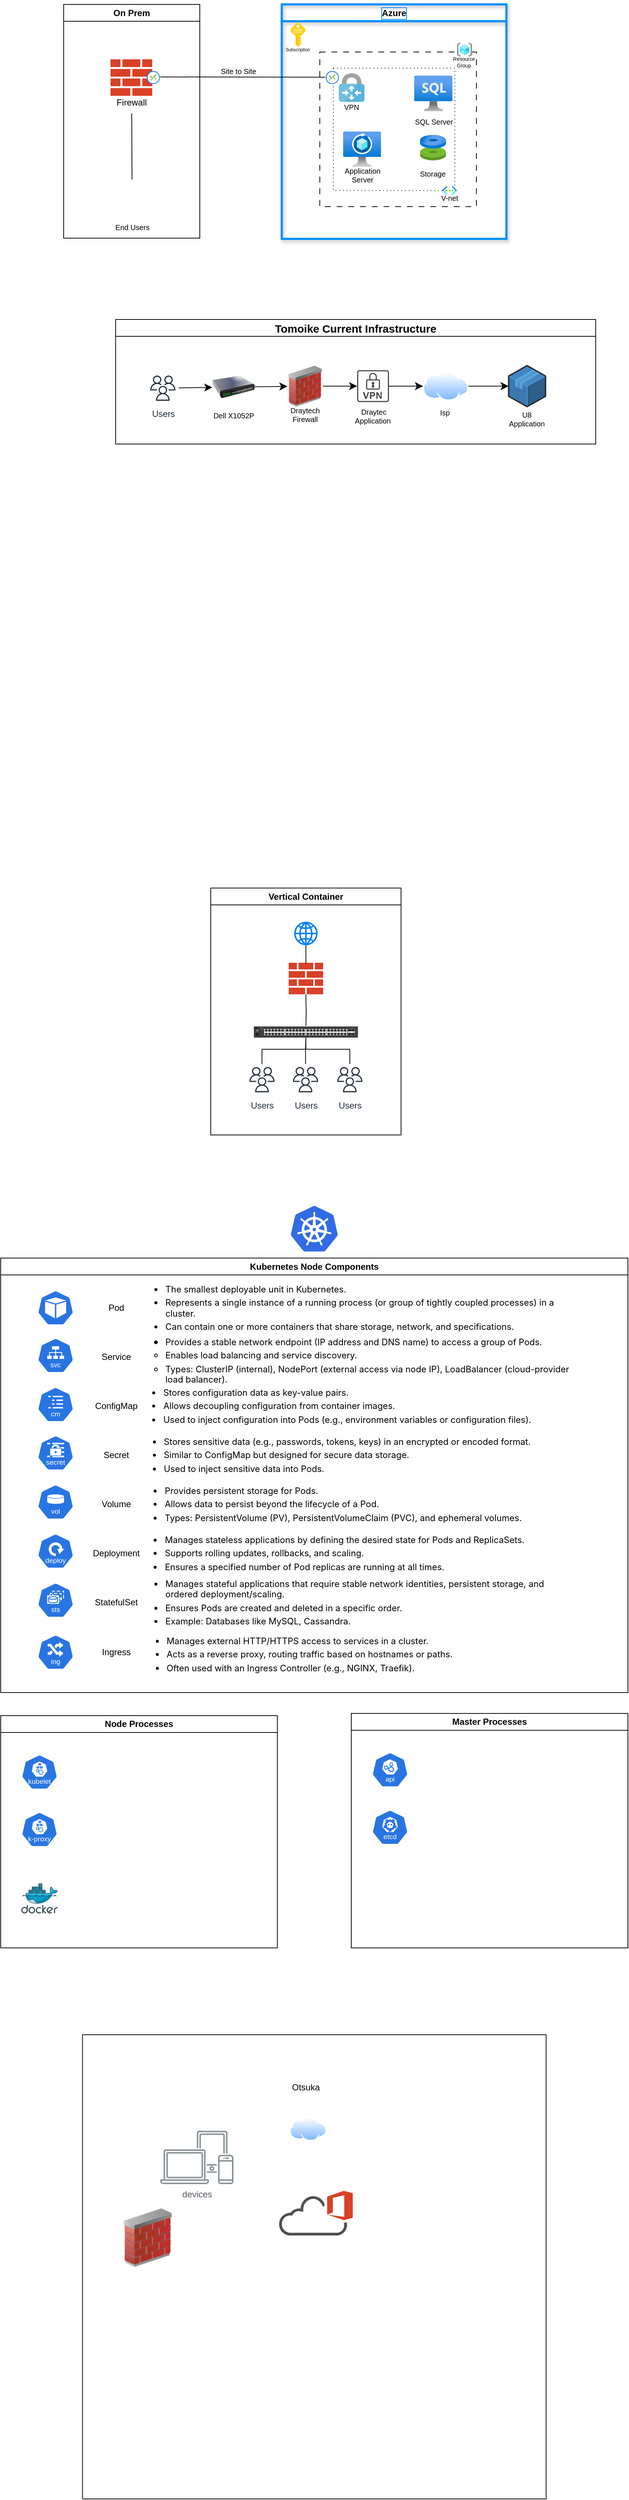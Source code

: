 <mxfile version="26.0.12">
  <diagram name="Page-1" id="iF6NioC-ejS35JDFOjd9">
    <mxGraphModel dx="2109" dy="565" grid="0" gridSize="10" guides="1" tooltips="1" connect="1" arrows="1" fold="1" page="1" pageScale="1" pageWidth="827" pageHeight="1169" math="0" shadow="0">
      <root>
        <mxCell id="0" />
        <mxCell id="1" parent="0" />
        <mxCell id="p5Rtfu-O9J4iYWWrtATP-3" value="On Prem" style="swimlane;whiteSpace=wrap;html=1;startSize=23;" parent="1" vertex="1">
          <mxGeometry x="56" y="32" width="186" height="319" as="geometry" />
        </mxCell>
        <mxCell id="HVJbjALm6hgedPGyuP-F-45" value="" style="sketch=0;pointerEvents=1;shadow=0;dashed=0;html=1;strokeColor=none;labelPosition=center;verticalLabelPosition=bottom;verticalAlign=top;outlineConnect=0;align=center;shape=mxgraph.office.concepts.firewall;fillColor=#DA4026;rounded=0;fontFamily=Helvetica;fontSize=12;fontColor=default;" parent="p5Rtfu-O9J4iYWWrtATP-3" vertex="1">
          <mxGeometry x="64" y="75.0" width="57" height="49.75" as="geometry" />
        </mxCell>
        <mxCell id="HVJbjALm6hgedPGyuP-F-34" value="Firewall" style="text;html=1;align=center;verticalAlign=middle;whiteSpace=wrap;rounded=0;" parent="p5Rtfu-O9J4iYWWrtATP-3" vertex="1">
          <mxGeometry x="63" y="119" width="60" height="30" as="geometry" />
        </mxCell>
        <mxCell id="p5Rtfu-O9J4iYWWrtATP-32" value="" style="shape=image;html=1;verticalAlign=top;verticalLabelPosition=bottom;labelBackgroundColor=#ffffff;imageAspect=0;aspect=fixed;image=https://cdn0.iconfinder.com/data/icons/job-seeker/256/laptop_job_seeker_employee_unemployee_work_1-128.png" parent="p5Rtfu-O9J4iYWWrtATP-3" vertex="1">
          <mxGeometry x="40" y="231" width="55" height="55" as="geometry" />
        </mxCell>
        <mxCell id="p5Rtfu-O9J4iYWWrtATP-33" value="" style="shape=image;html=1;verticalAlign=top;verticalLabelPosition=bottom;labelBackgroundColor=#ffffff;imageAspect=0;aspect=fixed;image=https://cdn0.iconfinder.com/data/icons/job-seeker/256/laptop_job_seeker_employee_unemployee_work_1-128.png" parent="p5Rtfu-O9J4iYWWrtATP-3" vertex="1">
          <mxGeometry x="95" y="231" width="55" height="55" as="geometry" />
        </mxCell>
        <mxCell id="p5Rtfu-O9J4iYWWrtATP-35" value="" style="edgeStyle=none;curved=1;rounded=0;orthogonalLoop=1;jettySize=auto;html=1;fontSize=12;startSize=8;endSize=8;entryX=0.5;entryY=1;entryDx=0;entryDy=0;endArrow=none;endFill=0;" parent="p5Rtfu-O9J4iYWWrtATP-3" source="p5Rtfu-O9J4iYWWrtATP-34" target="HVJbjALm6hgedPGyuP-F-34" edge="1">
          <mxGeometry relative="1" as="geometry" />
        </mxCell>
        <mxCell id="p5Rtfu-O9J4iYWWrtATP-34" value="" style="shape=image;html=1;verticalAlign=top;verticalLabelPosition=bottom;labelBackgroundColor=#ffffff;imageAspect=0;aspect=fixed;image=https://cdn0.iconfinder.com/data/icons/job-seeker/256/laptop_job_seeker_employee_unemployee_work_1-128.png" parent="p5Rtfu-O9J4iYWWrtATP-3" vertex="1">
          <mxGeometry x="66" y="239" width="55" height="55" as="geometry" />
        </mxCell>
        <mxCell id="p5Rtfu-O9J4iYWWrtATP-45" value="End Users" style="text;html=1;align=center;verticalAlign=middle;whiteSpace=wrap;rounded=0;fontSize=10;" parent="p5Rtfu-O9J4iYWWrtATP-3" vertex="1">
          <mxGeometry x="63.5" y="289" width="60" height="30" as="geometry" />
        </mxCell>
        <mxCell id="_Alo0_WOTKEbxmhzz9Px-22" value="" style="image;aspect=fixed;html=1;points=[];align=center;fontSize=12;image=img/lib/azure2/networking/Connections.svg;" parent="p5Rtfu-O9J4iYWWrtATP-3" vertex="1">
          <mxGeometry x="113.5" y="90.87" width="18" height="18" as="geometry" />
        </mxCell>
        <mxCell id="p5Rtfu-O9J4iYWWrtATP-4" value="Azure" style="swimlane;whiteSpace=wrap;html=1;fontStyle=1;labelBorderColor=#0084ff;strokeWidth=3;fillColor=none;swimlaneFillColor=none;strokeColor=#0091ff;startSize=23;swimlaneLine=1;shadow=1;rounded=0;glass=0;" parent="1" vertex="1">
          <mxGeometry x="354" y="32" width="307" height="320" as="geometry" />
        </mxCell>
        <mxCell id="p5Rtfu-O9J4iYWWrtATP-49" value="" style="rounded=0;whiteSpace=wrap;html=1;dashed=1;dashPattern=8 8;" parent="p5Rtfu-O9J4iYWWrtATP-4" vertex="1">
          <mxGeometry x="52" y="65" width="214" height="211" as="geometry" />
        </mxCell>
        <mxCell id="p5Rtfu-O9J4iYWWrtATP-10" value="" style="verticalLabelPosition=bottom;verticalAlign=top;html=1;shape=mxgraph.basic.rect;fillColor2=none;strokeWidth=1;size=20;indent=5;dashed=1;dashPattern=1 4;" parent="p5Rtfu-O9J4iYWWrtATP-4" vertex="1">
          <mxGeometry x="70.5" y="87" width="166" height="167" as="geometry" />
        </mxCell>
        <mxCell id="HVJbjALm6hgedPGyuP-F-52" value="" style="image;aspect=fixed;html=1;points=[];align=center;fontSize=12;image=img/lib/azure2/networking/Virtual_Networks.svg;rounded=0;dashed=1;strokeColor=default;verticalAlign=middle;fontFamily=Helvetica;fontColor=default;fillColor=default;" parent="p5Rtfu-O9J4iYWWrtATP-4" vertex="1">
          <mxGeometry x="219.25" y="248" width="20.1" height="12" as="geometry" />
        </mxCell>
        <mxCell id="HVJbjALm6hgedPGyuP-F-26" value="" style="image;sketch=0;aspect=fixed;html=1;points=[];align=center;fontSize=12;image=img/lib/mscae/VPN_Gateway.svg;" parent="p5Rtfu-O9J4iYWWrtATP-4" vertex="1">
          <mxGeometry x="78" y="94" width="35.1" height="39" as="geometry" />
        </mxCell>
        <mxCell id="HVJbjALm6hgedPGyuP-F-46" value="" style="image;aspect=fixed;html=1;points=[];align=center;fontSize=12;image=img/lib/azure2/databases/Azure_SQL_VM.svg;rounded=0;dashed=1;strokeColor=default;verticalAlign=middle;fontFamily=Helvetica;fontColor=default;fillColor=default;" parent="p5Rtfu-O9J4iYWWrtATP-4" vertex="1">
          <mxGeometry x="181" y="97" width="52.27" height="49" as="geometry" />
        </mxCell>
        <mxCell id="p5Rtfu-O9J4iYWWrtATP-25" value="" style="image;aspect=fixed;html=1;points=[];align=center;fontSize=12;image=img/lib/azure2/general/Resource_Groups.svg;" parent="p5Rtfu-O9J4iYWWrtATP-4" vertex="1">
          <mxGeometry x="239.35" y="52" width="20.72" height="19.5" as="geometry" />
        </mxCell>
        <mxCell id="p5Rtfu-O9J4iYWWrtATP-39" value="SQL Server" style="text;html=1;align=center;verticalAlign=middle;whiteSpace=wrap;rounded=0;fontSize=10;strokeWidth=1;" parent="p5Rtfu-O9J4iYWWrtATP-4" vertex="1">
          <mxGeometry x="181" y="146.5" width="54" height="27" as="geometry" />
        </mxCell>
        <mxCell id="p5Rtfu-O9J4iYWWrtATP-50" value="" style="image;aspect=fixed;html=1;points=[];align=center;fontSize=12;image=img/lib/azure2/networking/Connections.svg;" parent="p5Rtfu-O9J4iYWWrtATP-4" vertex="1">
          <mxGeometry x="60" y="90.87" width="18" height="18" as="geometry" />
        </mxCell>
        <mxCell id="p5Rtfu-O9J4iYWWrtATP-52" value="" style="image;sketch=0;aspect=fixed;html=1;points=[];align=center;fontSize=12;image=img/lib/mscae/Key.svg;" parent="p5Rtfu-O9J4iYWWrtATP-4" vertex="1">
          <mxGeometry x="12" y="25" width="20.46" height="33" as="geometry" />
        </mxCell>
        <mxCell id="p5Rtfu-O9J4iYWWrtATP-65" value="V-net" style="text;html=1;align=center;verticalAlign=middle;whiteSpace=wrap;rounded=0;fontSize=10;" parent="p5Rtfu-O9J4iYWWrtATP-4" vertex="1">
          <mxGeometry x="206.8" y="260" width="45" height="7" as="geometry" />
        </mxCell>
        <mxCell id="p5Rtfu-O9J4iYWWrtATP-67" value="&lt;font style=&quot;font-size: 7px;&quot;&gt;Resource&lt;/font&gt;&lt;div style=&quot;font-size: 7px;&quot;&gt;&lt;font style=&quot;font-size: 7px;&quot;&gt;Group&lt;/font&gt;&lt;/div&gt;" style="text;html=1;align=center;verticalAlign=middle;whiteSpace=wrap;rounded=0;fontSize=7;" parent="p5Rtfu-O9J4iYWWrtATP-4" vertex="1">
          <mxGeometry x="229.97" y="74" width="38" height="10.13" as="geometry" />
        </mxCell>
        <mxCell id="p5Rtfu-O9J4iYWWrtATP-68" value="&lt;font style=&quot;font-size: 6px;&quot;&gt;Subscription&lt;/font&gt;" style="text;html=1;align=center;verticalAlign=middle;whiteSpace=wrap;rounded=0;fontSize=6;" parent="p5Rtfu-O9J4iYWWrtATP-4" vertex="1">
          <mxGeometry x="-3.77" y="55.25" width="52" height="13" as="geometry" />
        </mxCell>
        <mxCell id="p5Rtfu-O9J4iYWWrtATP-41" value="VPN" style="text;html=1;align=center;verticalAlign=middle;whiteSpace=wrap;rounded=0;fontSize=10;" parent="p5Rtfu-O9J4iYWWrtATP-4" vertex="1">
          <mxGeometry x="82.26" y="131" width="26.57" height="17" as="geometry" />
        </mxCell>
        <mxCell id="p5Rtfu-O9J4iYWWrtATP-60" value="" style="image;aspect=fixed;html=1;points=[];align=center;fontSize=12;image=img/lib/azure2/compute/Disks.svg;" parent="p5Rtfu-O9J4iYWWrtATP-4" vertex="1">
          <mxGeometry x="188.91" y="178" width="35.63" height="35" as="geometry" />
        </mxCell>
        <mxCell id="p5Rtfu-O9J4iYWWrtATP-63" value="&lt;font style=&quot;font-size: 10px;&quot;&gt;Storage&lt;/font&gt;" style="text;html=1;align=center;verticalAlign=middle;whiteSpace=wrap;rounded=0;fontSize=16;" parent="p5Rtfu-O9J4iYWWrtATP-4" vertex="1">
          <mxGeometry x="187.41" y="221.5" width="39.45" height="15.5" as="geometry" />
        </mxCell>
        <mxCell id="p5Rtfu-O9J4iYWWrtATP-58" value="Application Server" style="text;html=1;align=center;verticalAlign=middle;whiteSpace=wrap;rounded=0;fontSize=10;" parent="p5Rtfu-O9J4iYWWrtATP-4" vertex="1">
          <mxGeometry x="70.5" y="221.5" width="78.5" height="23" as="geometry" />
        </mxCell>
        <mxCell id="p5Rtfu-O9J4iYWWrtATP-61" value="" style="image;aspect=fixed;html=1;points=[];align=center;fontSize=12;image=img/lib/azure2/networking/Spot_VM.svg;" parent="p5Rtfu-O9J4iYWWrtATP-4" vertex="1">
          <mxGeometry x="83.76" y="173.5" width="51.97" height="48" as="geometry" />
        </mxCell>
        <mxCell id="p5Rtfu-O9J4iYWWrtATP-51" value="" style="endArrow=none;html=1;rounded=0;fontSize=12;startSize=8;endSize=8;curved=1;entryX=-0.049;entryY=0.474;entryDx=0;entryDy=0;entryPerimeter=0;" parent="1" target="p5Rtfu-O9J4iYWWrtATP-50" edge="1">
          <mxGeometry width="50" height="50" relative="1" as="geometry">
            <mxPoint x="188" y="131" as="sourcePoint" />
            <mxPoint x="375" y="199" as="targetPoint" />
          </mxGeometry>
        </mxCell>
        <mxCell id="p5Rtfu-O9J4iYWWrtATP-69" value="Site to Site" style="text;html=1;align=center;verticalAlign=middle;whiteSpace=wrap;rounded=0;fontSize=10;" parent="1" vertex="1">
          <mxGeometry x="269" y="114" width="52" height="17" as="geometry" />
        </mxCell>
        <mxCell id="p5Rtfu-O9J4iYWWrtATP-90" value="Tomoike Current Infrastructure" style="swimlane;whiteSpace=wrap;html=1;fontSize=15;startSize=23;" parent="1" vertex="1">
          <mxGeometry x="127" y="462" width="656" height="170" as="geometry" />
        </mxCell>
        <mxCell id="p5Rtfu-O9J4iYWWrtATP-118" style="edgeStyle=none;curved=1;rounded=0;orthogonalLoop=1;jettySize=auto;html=1;fontSize=12;startSize=8;endSize=8;" parent="p5Rtfu-O9J4iYWWrtATP-90" source="p5Rtfu-O9J4iYWWrtATP-119" target="p5Rtfu-O9J4iYWWrtATP-126" edge="1">
          <mxGeometry relative="1" as="geometry" />
        </mxCell>
        <mxCell id="p5Rtfu-O9J4iYWWrtATP-119" value="" style="image;html=1;image=img/lib/clip_art/networking/Firewall_02_128x128.png" parent="p5Rtfu-O9J4iYWWrtATP-90" vertex="1">
          <mxGeometry x="234.72" y="63" width="48.4" height="56" as="geometry" />
        </mxCell>
        <mxCell id="p5Rtfu-O9J4iYWWrtATP-120" style="edgeStyle=none;curved=1;rounded=0;orthogonalLoop=1;jettySize=auto;html=1;fontSize=12;startSize=8;endSize=8;" parent="p5Rtfu-O9J4iYWWrtATP-90" source="p5Rtfu-O9J4iYWWrtATP-121" target="p5Rtfu-O9J4iYWWrtATP-119" edge="1">
          <mxGeometry relative="1" as="geometry" />
        </mxCell>
        <mxCell id="p5Rtfu-O9J4iYWWrtATP-121" value="" style="image;html=1;image=img/lib/clip_art/networking/Switch_128x128.png" parent="p5Rtfu-O9J4iYWWrtATP-90" vertex="1">
          <mxGeometry x="132.1" y="63.25" width="58" height="58" as="geometry" />
        </mxCell>
        <mxCell id="p5Rtfu-O9J4iYWWrtATP-122" style="edgeStyle=none;curved=1;rounded=0;orthogonalLoop=1;jettySize=auto;html=1;fontSize=12;startSize=8;endSize=8;" parent="p5Rtfu-O9J4iYWWrtATP-90" source="p5Rtfu-O9J4iYWWrtATP-123" target="p5Rtfu-O9J4iYWWrtATP-121" edge="1">
          <mxGeometry relative="1" as="geometry" />
        </mxCell>
        <mxCell id="p5Rtfu-O9J4iYWWrtATP-123" value="Users" style="sketch=0;outlineConnect=0;fontColor=#232F3E;gradientColor=none;strokeColor=#232F3E;fillColor=#ffffff;dashed=0;verticalLabelPosition=bottom;verticalAlign=top;align=center;html=1;fontSize=12;fontStyle=0;aspect=fixed;shape=mxgraph.aws4.resourceIcon;resIcon=mxgraph.aws4.users;" parent="p5Rtfu-O9J4iYWWrtATP-90" vertex="1">
          <mxGeometry x="43" y="72.25" width="43" height="43" as="geometry" />
        </mxCell>
        <mxCell id="p5Rtfu-O9J4iYWWrtATP-124" value="" style="verticalLabelPosition=bottom;html=1;verticalAlign=top;strokeWidth=1;align=center;outlineConnect=0;dashed=0;outlineConnect=0;shape=mxgraph.aws3d.application;fillColor=#4286c5;strokeColor=#57A2D8;aspect=fixed;" parent="p5Rtfu-O9J4iYWWrtATP-90" vertex="1">
          <mxGeometry x="537" y="63" width="50.47" height="56" as="geometry" />
        </mxCell>
        <mxCell id="p5Rtfu-O9J4iYWWrtATP-125" style="edgeStyle=none;curved=1;rounded=0;orthogonalLoop=1;jettySize=auto;html=1;fontSize=12;startSize=8;endSize=8;" parent="p5Rtfu-O9J4iYWWrtATP-90" source="p5Rtfu-O9J4iYWWrtATP-126" target="p5Rtfu-O9J4iYWWrtATP-128" edge="1">
          <mxGeometry relative="1" as="geometry" />
        </mxCell>
        <mxCell id="p5Rtfu-O9J4iYWWrtATP-126" value="" style="sketch=0;pointerEvents=1;shadow=0;dashed=0;html=1;strokeColor=none;fillColor=#434445;aspect=fixed;labelPosition=center;verticalLabelPosition=bottom;verticalAlign=top;align=center;outlineConnect=0;shape=mxgraph.vvd.vpn;" parent="p5Rtfu-O9J4iYWWrtATP-90" vertex="1">
          <mxGeometry x="330" y="69.25" width="43.5" height="43.5" as="geometry" />
        </mxCell>
        <mxCell id="p5Rtfu-O9J4iYWWrtATP-127" style="edgeStyle=none;curved=1;rounded=0;orthogonalLoop=1;jettySize=auto;html=1;exitX=1;exitY=0.5;exitDx=0;exitDy=0;fontSize=12;startSize=8;endSize=8;" parent="p5Rtfu-O9J4iYWWrtATP-90" source="p5Rtfu-O9J4iYWWrtATP-128" target="p5Rtfu-O9J4iYWWrtATP-124" edge="1">
          <mxGeometry relative="1" as="geometry" />
        </mxCell>
        <mxCell id="p5Rtfu-O9J4iYWWrtATP-128" value="" style="image;aspect=fixed;perimeter=ellipsePerimeter;html=1;align=center;shadow=0;dashed=0;spacingTop=3;image=img/lib/active_directory/internet_cloud.svg;" parent="p5Rtfu-O9J4iYWWrtATP-90" vertex="1">
          <mxGeometry x="420" y="71.5" width="61.9" height="39" as="geometry" />
        </mxCell>
        <mxCell id="p5Rtfu-O9J4iYWWrtATP-129" value="Draytech Firewall" style="text;html=1;align=center;verticalAlign=middle;whiteSpace=wrap;rounded=0;fontSize=10;" parent="p5Rtfu-O9J4iYWWrtATP-90" vertex="1">
          <mxGeometry x="230" y="115.25" width="57.84" height="30" as="geometry" />
        </mxCell>
        <mxCell id="p5Rtfu-O9J4iYWWrtATP-130" value="&amp;nbsp;Draytec Application" style="text;html=1;align=center;verticalAlign=middle;whiteSpace=wrap;rounded=0;fontSize=10;" parent="p5Rtfu-O9J4iYWWrtATP-90" vertex="1">
          <mxGeometry x="316" y="121" width="71" height="21" as="geometry" />
        </mxCell>
        <mxCell id="p5Rtfu-O9J4iYWWrtATP-131" value="U8 Application" style="text;html=1;align=center;verticalAlign=middle;whiteSpace=wrap;rounded=0;fontSize=10;" parent="p5Rtfu-O9J4iYWWrtATP-90" vertex="1">
          <mxGeometry x="532.24" y="121.25" width="60" height="30" as="geometry" />
        </mxCell>
        <mxCell id="p5Rtfu-O9J4iYWWrtATP-132" value="Dell X1052P" style="text;html=1;align=center;verticalAlign=middle;whiteSpace=wrap;rounded=0;fontSize=10;" parent="p5Rtfu-O9J4iYWWrtATP-90" vertex="1">
          <mxGeometry x="126.6" y="119" width="69" height="23" as="geometry" />
        </mxCell>
        <mxCell id="p5Rtfu-O9J4iYWWrtATP-133" value="Isp" style="text;html=1;align=center;verticalAlign=middle;whiteSpace=wrap;rounded=0;fontSize=10;" parent="p5Rtfu-O9J4iYWWrtATP-90" vertex="1">
          <mxGeometry x="420" y="112" width="60" height="30" as="geometry" />
        </mxCell>
        <mxCell id="_Alo0_WOTKEbxmhzz9Px-1" value="Vertical Container" style="swimlane;whiteSpace=wrap;html=1;" parent="1" vertex="1">
          <mxGeometry x="257" y="1238" width="260" height="337" as="geometry" />
        </mxCell>
        <mxCell id="_Alo0_WOTKEbxmhzz9Px-5" value="" style="sketch=0;pointerEvents=1;shadow=0;dashed=0;html=1;strokeColor=none;labelPosition=center;verticalLabelPosition=bottom;verticalAlign=top;outlineConnect=0;align=center;shape=mxgraph.office.concepts.firewall;fillColor=#DA4026;" parent="_Alo0_WOTKEbxmhzz9Px-1" vertex="1">
          <mxGeometry x="106.5" y="102" width="47" height="43" as="geometry" />
        </mxCell>
        <mxCell id="_Alo0_WOTKEbxmhzz9Px-12" value="" style="edgeStyle=orthogonalEdgeStyle;rounded=0;orthogonalLoop=1;jettySize=auto;html=1;endArrow=none;endFill=0;" parent="_Alo0_WOTKEbxmhzz9Px-1" source="_Alo0_WOTKEbxmhzz9Px-2" edge="1">
          <mxGeometry relative="1" as="geometry">
            <mxPoint x="130" y="103" as="targetPoint" />
          </mxGeometry>
        </mxCell>
        <mxCell id="_Alo0_WOTKEbxmhzz9Px-2" value="" style="html=1;verticalLabelPosition=bottom;align=center;labelBackgroundColor=#ffffff;verticalAlign=top;strokeWidth=2;strokeColor=#0080F0;shadow=0;dashed=0;shape=mxgraph.ios7.icons.globe;" parent="_Alo0_WOTKEbxmhzz9Px-1" vertex="1">
          <mxGeometry x="115" y="47" width="30" height="30" as="geometry" />
        </mxCell>
        <mxCell id="_Alo0_WOTKEbxmhzz9Px-4" value="" style="html=1;verticalLabelPosition=bottom;verticalAlign=top;outlineConnect=0;shadow=0;dashed=0;shape=mxgraph.rack.hpe_aruba.switches.j9775a_2530_48g_switch;" parent="_Alo0_WOTKEbxmhzz9Px-1" vertex="1">
          <mxGeometry x="59" y="189" width="142" height="15" as="geometry" />
        </mxCell>
        <mxCell id="_Alo0_WOTKEbxmhzz9Px-21" value="" style="edgeStyle=orthogonalEdgeStyle;rounded=0;orthogonalLoop=1;jettySize=auto;html=1;endArrow=none;endFill=0;" parent="_Alo0_WOTKEbxmhzz9Px-1" source="_Alo0_WOTKEbxmhzz9Px-8" target="_Alo0_WOTKEbxmhzz9Px-4" edge="1">
          <mxGeometry relative="1" as="geometry">
            <Array as="points">
              <mxPoint x="190" y="220" />
              <mxPoint x="130" y="220" />
            </Array>
          </mxGeometry>
        </mxCell>
        <mxCell id="_Alo0_WOTKEbxmhzz9Px-8" value="Users" style="sketch=0;outlineConnect=0;fontColor=#232F3E;gradientColor=none;strokeColor=#232F3E;fillColor=#ffffff;dashed=0;verticalLabelPosition=bottom;verticalAlign=top;align=center;html=1;fontSize=12;fontStyle=0;aspect=fixed;shape=mxgraph.aws4.resourceIcon;resIcon=mxgraph.aws4.users;" parent="_Alo0_WOTKEbxmhzz9Px-1" vertex="1">
          <mxGeometry x="168.5" y="240" width="43" height="43" as="geometry" />
        </mxCell>
        <mxCell id="_Alo0_WOTKEbxmhzz9Px-20" value="" style="edgeStyle=orthogonalEdgeStyle;rounded=0;orthogonalLoop=1;jettySize=auto;html=1;endArrow=none;endFill=0;" parent="_Alo0_WOTKEbxmhzz9Px-1" source="_Alo0_WOTKEbxmhzz9Px-7" target="_Alo0_WOTKEbxmhzz9Px-4" edge="1">
          <mxGeometry relative="1" as="geometry" />
        </mxCell>
        <mxCell id="_Alo0_WOTKEbxmhzz9Px-7" value="Users" style="sketch=0;outlineConnect=0;fontColor=#232F3E;gradientColor=none;strokeColor=#232F3E;fillColor=#ffffff;dashed=0;verticalLabelPosition=bottom;verticalAlign=top;align=center;html=1;fontSize=12;fontStyle=0;aspect=fixed;shape=mxgraph.aws4.resourceIcon;resIcon=mxgraph.aws4.users;" parent="_Alo0_WOTKEbxmhzz9Px-1" vertex="1">
          <mxGeometry x="108" y="240" width="43" height="43" as="geometry" />
        </mxCell>
        <mxCell id="_Alo0_WOTKEbxmhzz9Px-19" value="" style="edgeStyle=orthogonalEdgeStyle;rounded=0;orthogonalLoop=1;jettySize=auto;html=1;endArrow=none;endFill=0;" parent="_Alo0_WOTKEbxmhzz9Px-1" source="_Alo0_WOTKEbxmhzz9Px-6" target="_Alo0_WOTKEbxmhzz9Px-4" edge="1">
          <mxGeometry relative="1" as="geometry">
            <Array as="points">
              <mxPoint x="70" y="220" />
              <mxPoint x="130" y="220" />
            </Array>
          </mxGeometry>
        </mxCell>
        <mxCell id="_Alo0_WOTKEbxmhzz9Px-6" value="Users" style="sketch=0;outlineConnect=0;fontColor=#232F3E;gradientColor=none;strokeColor=#232F3E;fillColor=#ffffff;dashed=0;verticalLabelPosition=bottom;verticalAlign=top;align=center;html=1;fontSize=12;fontStyle=0;aspect=fixed;shape=mxgraph.aws4.resourceIcon;resIcon=mxgraph.aws4.users;" parent="_Alo0_WOTKEbxmhzz9Px-1" vertex="1">
          <mxGeometry x="48.5" y="240" width="43" height="43" as="geometry" />
        </mxCell>
        <mxCell id="_Alo0_WOTKEbxmhzz9Px-15" value="" style="edgeStyle=orthogonalEdgeStyle;rounded=0;orthogonalLoop=1;jettySize=auto;html=1;endArrow=none;endFill=0;" parent="_Alo0_WOTKEbxmhzz9Px-1" edge="1">
          <mxGeometry relative="1" as="geometry">
            <mxPoint x="129.89" y="145" as="sourcePoint" />
            <mxPoint x="130" y="188" as="targetPoint" />
          </mxGeometry>
        </mxCell>
        <mxCell id="L_sbSJyyQoJaivkCK3wi-1" value="Kubernetes Node Components" style="swimlane;whiteSpace=wrap;html=1;" parent="1" vertex="1">
          <mxGeometry x="-30" y="1743" width="857" height="593" as="geometry" />
        </mxCell>
        <mxCell id="L_sbSJyyQoJaivkCK3wi-39" value="&lt;ul style=&quot;margin: calc(var(--ds-md-zoom)*12px)0; padding-left: calc(var(--ds-md-zoom)*24px); font-family: Inter, system-ui, -apple-system, BlinkMacSystemFont, &amp;quot;Segoe UI&amp;quot;, Roboto, &amp;quot;Noto Sans&amp;quot;, Ubuntu, Cantarell, &amp;quot;Helvetica Neue&amp;quot;, Oxygen, &amp;quot;Open Sans&amp;quot;, sans-serif; text-align: start;&quot;&gt;&lt;li style=&quot;&quot;&gt;&lt;p style=&quot;margin-top: 0px; margin-right: 0px; margin-left: 0px; line-height: var(--ds-md-line-height); margin-bottom: 0px !important;&quot;&gt;&lt;font style=&quot;color: rgb(0, 0, 0);&quot;&gt;Manages stateless applications by defining the desired state for Pods and ReplicaSets.&lt;/font&gt;&lt;/p&gt;&lt;/li&gt;&lt;li style=&quot;margin-top: 4px;&quot;&gt;&lt;p style=&quot;margin-top: 0px; margin-right: 0px; margin-left: 0px; line-height: var(--ds-md-line-height); margin-bottom: 0px !important;&quot;&gt;&lt;font style=&quot;color: rgb(0, 0, 0);&quot;&gt;Supports rolling updates, rollbacks, and scaling.&lt;/font&gt;&lt;/p&gt;&lt;/li&gt;&lt;li style=&quot;margin-top: 4px;&quot;&gt;&lt;p style=&quot;margin-top: 0px; margin-right: 0px; margin-left: 0px; line-height: var(--ds-md-line-height); margin-bottom: 0px !important;&quot;&gt;&lt;font style=&quot;color: rgb(0, 0, 0);&quot;&gt;Ensures a specified number of Pod replicas are running at all times.&lt;/font&gt;&lt;/p&gt;&lt;/li&gt;&lt;/ul&gt;" style="whiteSpace=wrap;html=1;strokeColor=none;" parent="L_sbSJyyQoJaivkCK3wi-1" vertex="1">
          <mxGeometry x="188" y="373" width="564" height="60" as="geometry" />
        </mxCell>
        <mxCell id="L_sbSJyyQoJaivkCK3wi-41" value="&lt;ul style=&quot;margin: calc(var(--ds-md-zoom)*12px)0; padding-left: calc(var(--ds-md-zoom)*24px); font-family: Inter, system-ui, -apple-system, BlinkMacSystemFont, &amp;quot;Segoe UI&amp;quot;, Roboto, &amp;quot;Noto Sans&amp;quot;, Ubuntu, Cantarell, &amp;quot;Helvetica Neue&amp;quot;, Oxygen, &amp;quot;Open Sans&amp;quot;, sans-serif; text-align: start;&quot;&gt;&lt;li style=&quot;&quot;&gt;&lt;p style=&quot;margin-top: 0px; margin-right: 0px; margin-left: 0px; line-height: var(--ds-md-line-height); margin-bottom: 0px !important;&quot;&gt;&lt;font style=&quot;color: rgb(0, 0, 0);&quot;&gt;Manages external HTTP/HTTPS access to services in a cluster.&lt;/font&gt;&lt;/p&gt;&lt;/li&gt;&lt;li style=&quot;margin-top: 4px;&quot;&gt;&lt;p style=&quot;margin-top: 0px; margin-right: 0px; margin-left: 0px; line-height: var(--ds-md-line-height); margin-bottom: 0px !important;&quot;&gt;&lt;font style=&quot;color: rgb(0, 0, 0);&quot;&gt;Acts as a reverse proxy, routing traffic based on hostnames or paths.&lt;/font&gt;&lt;/p&gt;&lt;/li&gt;&lt;li style=&quot;margin-top: 4px;&quot;&gt;&lt;p style=&quot;margin-top: 0px; margin-right: 0px; margin-left: 0px; line-height: var(--ds-md-line-height); margin-bottom: 0px !important;&quot;&gt;&lt;font style=&quot;color: rgb(0, 0, 0);&quot;&gt;Often used with an Ingress Controller (e.g., NGINX, Traefik).&lt;/font&gt;&lt;/p&gt;&lt;/li&gt;&lt;/ul&gt;" style="whiteSpace=wrap;html=1;strokeColor=none;" parent="L_sbSJyyQoJaivkCK3wi-1" vertex="1">
          <mxGeometry x="105" y="508" width="634" height="66" as="geometry" />
        </mxCell>
        <mxCell id="L_sbSJyyQoJaivkCK3wi-2" value="" style="aspect=fixed;sketch=0;html=1;dashed=0;whitespace=wrap;verticalLabelPosition=bottom;verticalAlign=top;fillColor=#2875E2;strokeColor=#ffffff;points=[[0.005,0.63,0],[0.1,0.2,0],[0.9,0.2,0],[0.5,0,0],[0.995,0.63,0],[0.72,0.99,0],[0.5,1,0],[0.28,0.99,0]];shape=mxgraph.kubernetes.icon2;prIcon=pod" parent="L_sbSJyyQoJaivkCK3wi-1" vertex="1">
          <mxGeometry x="50" y="44" width="50" height="48" as="geometry" />
        </mxCell>
        <mxCell id="L_sbSJyyQoJaivkCK3wi-5" value="" style="aspect=fixed;sketch=0;html=1;dashed=0;whitespace=wrap;verticalLabelPosition=bottom;verticalAlign=top;fillColor=#2875E2;strokeColor=#ffffff;points=[[0.005,0.63,0],[0.1,0.2,0],[0.9,0.2,0],[0.5,0,0],[0.995,0.63,0],[0.72,0.99,0],[0.5,1,0],[0.28,0.99,0]];shape=mxgraph.kubernetes.icon2;kubernetesLabel=1;prIcon=vol" parent="L_sbSJyyQoJaivkCK3wi-1" vertex="1">
          <mxGeometry x="50" y="309" width="50" height="48" as="geometry" />
        </mxCell>
        <mxCell id="L_sbSJyyQoJaivkCK3wi-7" value="" style="aspect=fixed;sketch=0;html=1;dashed=0;whitespace=wrap;verticalLabelPosition=bottom;verticalAlign=top;fillColor=#2875E2;strokeColor=#ffffff;points=[[0.005,0.63,0],[0.1,0.2,0],[0.9,0.2,0],[0.5,0,0],[0.995,0.63,0],[0.72,0.99,0],[0.5,1,0],[0.28,0.99,0]];shape=mxgraph.kubernetes.icon2;kubernetesLabel=1;prIcon=secret" parent="L_sbSJyyQoJaivkCK3wi-1" vertex="1">
          <mxGeometry x="50" y="242" width="50" height="48" as="geometry" />
        </mxCell>
        <mxCell id="L_sbSJyyQoJaivkCK3wi-8" value="" style="aspect=fixed;sketch=0;html=1;dashed=0;whitespace=wrap;verticalLabelPosition=bottom;verticalAlign=top;fillColor=#2875E2;strokeColor=#ffffff;points=[[0.005,0.63,0],[0.1,0.2,0],[0.9,0.2,0],[0.5,0,0],[0.995,0.63,0],[0.72,0.99,0],[0.5,1,0],[0.28,0.99,0]];shape=mxgraph.kubernetes.icon2;kubernetesLabel=1;prIcon=deploy" parent="L_sbSJyyQoJaivkCK3wi-1" vertex="1">
          <mxGeometry x="50" y="376" width="50" height="48" as="geometry" />
        </mxCell>
        <mxCell id="L_sbSJyyQoJaivkCK3wi-9" value="" style="aspect=fixed;sketch=0;html=1;dashed=0;whitespace=wrap;verticalLabelPosition=bottom;verticalAlign=top;fillColor=#2875E2;strokeColor=#ffffff;points=[[0.005,0.63,0],[0.1,0.2,0],[0.9,0.2,0],[0.5,0,0],[0.995,0.63,0],[0.72,0.99,0],[0.5,1,0],[0.28,0.99,0]];shape=mxgraph.kubernetes.icon2;kubernetesLabel=1;prIcon=sts" parent="L_sbSJyyQoJaivkCK3wi-1" vertex="1">
          <mxGeometry x="50" y="443" width="50" height="48" as="geometry" />
        </mxCell>
        <mxCell id="L_sbSJyyQoJaivkCK3wi-11" value="Pod" style="text;html=1;align=center;verticalAlign=middle;whiteSpace=wrap;rounded=0;" parent="L_sbSJyyQoJaivkCK3wi-1" vertex="1">
          <mxGeometry x="128" y="53" width="60" height="30" as="geometry" />
        </mxCell>
        <mxCell id="L_sbSJyyQoJaivkCK3wi-12" value="Service" style="text;html=1;align=center;verticalAlign=middle;whiteSpace=wrap;rounded=0;" parent="L_sbSJyyQoJaivkCK3wi-1" vertex="1">
          <mxGeometry x="128" y="120" width="60" height="30" as="geometry" />
        </mxCell>
        <mxCell id="L_sbSJyyQoJaivkCK3wi-13" value="" style="aspect=fixed;sketch=0;html=1;dashed=0;whitespace=wrap;verticalLabelPosition=bottom;verticalAlign=top;fillColor=#2875E2;strokeColor=#ffffff;points=[[0.005,0.63,0],[0.1,0.2,0],[0.9,0.2,0],[0.5,0,0],[0.995,0.63,0],[0.72,0.99,0],[0.5,1,0],[0.28,0.99,0]];shape=mxgraph.kubernetes.icon2;kubernetesLabel=1;prIcon=svc" parent="L_sbSJyyQoJaivkCK3wi-1" vertex="1">
          <mxGeometry x="50" y="109" width="50" height="48" as="geometry" />
        </mxCell>
        <mxCell id="L_sbSJyyQoJaivkCK3wi-14" value="" style="aspect=fixed;sketch=0;html=1;dashed=0;whitespace=wrap;verticalLabelPosition=bottom;verticalAlign=top;fillColor=#2875E2;strokeColor=#ffffff;points=[[0.005,0.63,0],[0.1,0.2,0],[0.9,0.2,0],[0.5,0,0],[0.995,0.63,0],[0.72,0.99,0],[0.5,1,0],[0.28,0.99,0]];shape=mxgraph.kubernetes.icon2;kubernetesLabel=1;prIcon=ing" parent="L_sbSJyyQoJaivkCK3wi-1" vertex="1">
          <mxGeometry x="50" y="514" width="50" height="48" as="geometry" />
        </mxCell>
        <mxCell id="L_sbSJyyQoJaivkCK3wi-15" value="" style="aspect=fixed;sketch=0;html=1;dashed=0;whitespace=wrap;verticalLabelPosition=bottom;verticalAlign=top;fillColor=#2875E2;strokeColor=#ffffff;points=[[0.005,0.63,0],[0.1,0.2,0],[0.9,0.2,0],[0.5,0,0],[0.995,0.63,0],[0.72,0.99,0],[0.5,1,0],[0.28,0.99,0]];shape=mxgraph.kubernetes.icon2;kubernetesLabel=1;prIcon=cm" parent="L_sbSJyyQoJaivkCK3wi-1" vertex="1">
          <mxGeometry x="50" y="176" width="50" height="48" as="geometry" />
        </mxCell>
        <mxCell id="L_sbSJyyQoJaivkCK3wi-16" value="ConfigMap" style="text;html=1;align=center;verticalAlign=middle;whiteSpace=wrap;rounded=0;" parent="L_sbSJyyQoJaivkCK3wi-1" vertex="1">
          <mxGeometry x="128" y="187" width="60" height="30" as="geometry" />
        </mxCell>
        <mxCell id="L_sbSJyyQoJaivkCK3wi-17" value="Secret" style="text;html=1;align=center;verticalAlign=middle;whiteSpace=wrap;rounded=0;" parent="L_sbSJyyQoJaivkCK3wi-1" vertex="1">
          <mxGeometry x="128" y="254" width="60" height="30" as="geometry" />
        </mxCell>
        <mxCell id="L_sbSJyyQoJaivkCK3wi-18" value="Volume" style="text;html=1;align=center;verticalAlign=middle;whiteSpace=wrap;rounded=0;" parent="L_sbSJyyQoJaivkCK3wi-1" vertex="1">
          <mxGeometry x="128" y="321" width="60" height="30" as="geometry" />
        </mxCell>
        <mxCell id="L_sbSJyyQoJaivkCK3wi-19" value="Deployment" style="text;html=1;align=center;verticalAlign=middle;whiteSpace=wrap;rounded=0;" parent="L_sbSJyyQoJaivkCK3wi-1" vertex="1">
          <mxGeometry x="128" y="388" width="60" height="30" as="geometry" />
        </mxCell>
        <mxCell id="L_sbSJyyQoJaivkCK3wi-20" value="StatefulSet" style="text;html=1;align=center;verticalAlign=middle;whiteSpace=wrap;rounded=0;" parent="L_sbSJyyQoJaivkCK3wi-1" vertex="1">
          <mxGeometry x="128" y="455" width="60" height="30" as="geometry" />
        </mxCell>
        <mxCell id="L_sbSJyyQoJaivkCK3wi-21" value="Ingress" style="text;html=1;align=center;verticalAlign=middle;whiteSpace=wrap;rounded=0;" parent="L_sbSJyyQoJaivkCK3wi-1" vertex="1">
          <mxGeometry x="128" y="523" width="60" height="30" as="geometry" />
        </mxCell>
        <mxCell id="L_sbSJyyQoJaivkCK3wi-26" value="&lt;ul style=&quot;margin: calc(var(--ds-md-zoom)*12px)0; padding-left: calc(var(--ds-md-zoom)*24px); font-family: Inter, system-ui, -apple-system, BlinkMacSystemFont, &amp;quot;Segoe UI&amp;quot;, Roboto, &amp;quot;Noto Sans&amp;quot;, Ubuntu, Cantarell, &amp;quot;Helvetica Neue&amp;quot;, Oxygen, &amp;quot;Open Sans&amp;quot;, sans-serif; text-align: start;&quot;&gt;&lt;li style=&quot;&quot;&gt;&lt;p style=&quot;margin-top: 0px; margin-right: 0px; margin-left: 0px; line-height: var(--ds-md-line-height); margin-bottom: 0px !important;&quot;&gt;&lt;font style=&quot;color: rgb(0, 0, 0);&quot;&gt;The smallest deployable unit in Kubernetes.&lt;/font&gt;&lt;/p&gt;&lt;/li&gt;&lt;li style=&quot;margin-top: 4px;&quot;&gt;&lt;p style=&quot;margin-top: 0px; margin-right: 0px; margin-left: 0px; line-height: var(--ds-md-line-height); margin-bottom: 0px !important;&quot;&gt;&lt;font style=&quot;color: rgb(0, 0, 0);&quot;&gt;Represents a single instance of a running process (or group of tightly coupled processes) in a cluster.&lt;/font&gt;&lt;/p&gt;&lt;/li&gt;&lt;li style=&quot;margin-top: 4px;&quot;&gt;&lt;p style=&quot;margin-top: 0px; margin-right: 0px; margin-left: 0px; line-height: var(--ds-md-line-height); margin-bottom: 0px !important;&quot;&gt;&lt;font style=&quot;color: rgb(0, 0, 0);&quot;&gt;Can contain one or more containers that share storage, network, and specifications.&lt;/font&gt;&lt;/p&gt;&lt;/li&gt;&lt;/ul&gt;" style="text;html=1;align=center;verticalAlign=middle;whiteSpace=wrap;rounded=0;" parent="L_sbSJyyQoJaivkCK3wi-1" vertex="1">
          <mxGeometry x="224" y="61.25" width="555" height="13.5" as="geometry" />
        </mxCell>
        <mxCell id="L_sbSJyyQoJaivkCK3wi-27" value="&lt;ul style=&quot;margin: calc(var(--ds-md-zoom)*12px)0; padding-left: calc(var(--ds-md-zoom)*24px); font-family: Inter, system-ui, -apple-system, BlinkMacSystemFont, &amp;quot;Segoe UI&amp;quot;, Roboto, &amp;quot;Noto Sans&amp;quot;, Ubuntu, Cantarell, &amp;quot;Helvetica Neue&amp;quot;, Oxygen, &amp;quot;Open Sans&amp;quot;, sans-serif; text-align: start;&quot;&gt;&lt;li style=&quot;&quot;&gt;&lt;ul style=&quot;margin: calc(var(--ds-md-zoom)*12px)0; padding-left: calc(var(--ds-md-zoom)*24px);&quot;&gt;&lt;li style=&quot;&quot;&gt;&lt;p style=&quot;margin-top: 0px; margin-right: 0px; margin-left: 0px; line-height: var(--ds-md-line-height); margin-bottom: 0px !important;&quot;&gt;&lt;font style=&quot;color: rgb(0, 0, 0);&quot;&gt;Provides a stable network endpoint (IP address and DNS name) to access a group of Pods.&lt;/font&gt;&lt;/p&gt;&lt;/li&gt;&lt;li style=&quot;margin-top: 4px;&quot;&gt;&lt;p style=&quot;margin-top: 0px; margin-right: 0px; margin-left: 0px; line-height: var(--ds-md-line-height); margin-bottom: 0px !important;&quot;&gt;&lt;font style=&quot;color: rgb(0, 0, 0);&quot;&gt;Enables load balancing and service discovery.&lt;/font&gt;&lt;/p&gt;&lt;/li&gt;&lt;li style=&quot;margin-top: 4px;&quot;&gt;&lt;p style=&quot;margin-top: 0px; margin-right: 0px; margin-left: 0px; line-height: var(--ds-md-line-height); margin-bottom: 0px !important;&quot;&gt;&lt;font style=&quot;color: rgb(0, 0, 0);&quot;&gt;Types: ClusterIP (internal), NodePort (external access via node IP), LoadBalancer (cloud-provider load balancer).&lt;/font&gt;&lt;/p&gt;&lt;/li&gt;&lt;/ul&gt;&lt;/li&gt;&lt;/ul&gt;" style="text;html=1;align=center;verticalAlign=middle;whiteSpace=wrap;rounded=0;" parent="L_sbSJyyQoJaivkCK3wi-1" vertex="1">
          <mxGeometry x="224" y="133" width="555" height="13.5" as="geometry" />
        </mxCell>
        <mxCell id="L_sbSJyyQoJaivkCK3wi-34" value="&lt;ul style=&quot;margin: calc(var(--ds-md-zoom)*12px)0; padding-left: calc(var(--ds-md-zoom)*24px); font-family: Inter, system-ui, -apple-system, BlinkMacSystemFont, &amp;quot;Segoe UI&amp;quot;, Roboto, &amp;quot;Noto Sans&amp;quot;, Ubuntu, Cantarell, &amp;quot;Helvetica Neue&amp;quot;, Oxygen, &amp;quot;Open Sans&amp;quot;, sans-serif; text-align: start;&quot;&gt;&lt;li style=&quot;&quot;&gt;&lt;p style=&quot;margin-top: 0px; margin-right: 0px; margin-left: 0px; line-height: var(--ds-md-line-height); margin-bottom: 0px !important;&quot;&gt;&lt;font style=&quot;color: rgb(0, 0, 0);&quot;&gt;Stores configuration data as key-value pairs.&lt;/font&gt;&lt;/p&gt;&lt;/li&gt;&lt;li style=&quot;margin-top: 4px;&quot;&gt;&lt;p style=&quot;margin-top: 0px; margin-right: 0px; margin-left: 0px; line-height: var(--ds-md-line-height); margin-bottom: 0px !important;&quot;&gt;&lt;font style=&quot;color: rgb(0, 0, 0);&quot;&gt;Allows decoupling configuration from container images.&lt;/font&gt;&lt;/p&gt;&lt;/li&gt;&lt;li style=&quot;margin-top: 4px;&quot;&gt;&lt;p style=&quot;margin-top: 0px; margin-right: 0px; margin-left: 0px; line-height: var(--ds-md-line-height); margin-bottom: 0px !important;&quot;&gt;&lt;font style=&quot;color: rgb(0, 0, 0);&quot;&gt;Used to inject configuration into Pods (e.g., environment variables or configuration files).&lt;/font&gt;&lt;/p&gt;&lt;/li&gt;&lt;/ul&gt;" style="whiteSpace=wrap;html=1;strokeColor=none;" parent="L_sbSJyyQoJaivkCK3wi-1" vertex="1">
          <mxGeometry x="195" y="172" width="557" height="60" as="geometry" />
        </mxCell>
        <mxCell id="L_sbSJyyQoJaivkCK3wi-37" value="&lt;ul style=&quot;margin: calc(var(--ds-md-zoom)*12px)0; padding-left: calc(var(--ds-md-zoom)*24px); font-family: Inter, system-ui, -apple-system, BlinkMacSystemFont, &amp;quot;Segoe UI&amp;quot;, Roboto, &amp;quot;Noto Sans&amp;quot;, Ubuntu, Cantarell, &amp;quot;Helvetica Neue&amp;quot;, Oxygen, &amp;quot;Open Sans&amp;quot;, sans-serif; text-align: start;&quot;&gt;&lt;li style=&quot;&quot;&gt;&lt;p style=&quot;margin-top: 0px; margin-right: 0px; margin-left: 0px; line-height: var(--ds-md-line-height); margin-bottom: 0px !important;&quot;&gt;&lt;font style=&quot;color: rgb(0, 0, 0);&quot;&gt;Stores sensitive data (e.g., passwords, tokens, keys) in an encrypted or encoded format.&lt;/font&gt;&lt;/p&gt;&lt;/li&gt;&lt;li style=&quot;margin-top: 4px;&quot;&gt;&lt;p style=&quot;margin-top: 0px; margin-right: 0px; margin-left: 0px; line-height: var(--ds-md-line-height); margin-bottom: 0px !important;&quot;&gt;&lt;font style=&quot;color: rgb(0, 0, 0);&quot;&gt;Similar to ConfigMap but designed for secure data storage.&lt;/font&gt;&lt;/p&gt;&lt;/li&gt;&lt;li style=&quot;margin-top: 4px;&quot;&gt;&lt;p style=&quot;margin-top: 0px; margin-right: 0px; margin-left: 0px; line-height: var(--ds-md-line-height); margin-bottom: 0px !important;&quot;&gt;&lt;font style=&quot;color: rgb(0, 0, 0);&quot;&gt;Used to inject sensitive data into Pods.&lt;/font&gt;&lt;/p&gt;&lt;/li&gt;&lt;/ul&gt;" style="whiteSpace=wrap;html=1;strokeColor=none;" parent="L_sbSJyyQoJaivkCK3wi-1" vertex="1">
          <mxGeometry x="193" y="239" width="561" height="60" as="geometry" />
        </mxCell>
        <mxCell id="L_sbSJyyQoJaivkCK3wi-38" value="&lt;ul style=&quot;margin: calc(var(--ds-md-zoom)*12px)0; padding-left: calc(var(--ds-md-zoom)*24px); font-family: Inter, system-ui, -apple-system, BlinkMacSystemFont, &amp;quot;Segoe UI&amp;quot;, Roboto, &amp;quot;Noto Sans&amp;quot;, Ubuntu, Cantarell, &amp;quot;Helvetica Neue&amp;quot;, Oxygen, &amp;quot;Open Sans&amp;quot;, sans-serif; text-align: start;&quot;&gt;&lt;li style=&quot;&quot;&gt;&lt;p style=&quot;margin-top: 0px; margin-right: 0px; margin-left: 0px; line-height: var(--ds-md-line-height); margin-bottom: 0px !important;&quot;&gt;&lt;font style=&quot;color: rgb(0, 0, 0);&quot;&gt;Provides persistent storage for Pods.&lt;/font&gt;&lt;/p&gt;&lt;/li&gt;&lt;li style=&quot;margin-top: 4px;&quot;&gt;&lt;p style=&quot;margin-top: 0px; margin-right: 0px; margin-left: 0px; line-height: var(--ds-md-line-height); margin-bottom: 0px !important;&quot;&gt;&lt;font style=&quot;color: rgb(0, 0, 0);&quot;&gt;Allows data to persist beyond the lifecycle of a Pod.&lt;/font&gt;&lt;/p&gt;&lt;/li&gt;&lt;li style=&quot;margin-top: 4px;&quot;&gt;&lt;p style=&quot;margin-top: 0px; margin-right: 0px; margin-left: 0px; line-height: var(--ds-md-line-height); margin-bottom: 0px !important;&quot;&gt;&lt;font style=&quot;color: rgb(0, 0, 0);&quot;&gt;Types: PersistentVolume (PV), PersistentVolumeClaim (PVC), and ephemeral volumes.&lt;/font&gt;&lt;/p&gt;&lt;/li&gt;&lt;/ul&gt;" style="whiteSpace=wrap;html=1;strokeColor=none;" parent="L_sbSJyyQoJaivkCK3wi-1" vertex="1">
          <mxGeometry x="186" y="306" width="564" height="60" as="geometry" />
        </mxCell>
        <mxCell id="L_sbSJyyQoJaivkCK3wi-46" value="&lt;ul style=&quot;margin: calc(var(--ds-md-zoom)*12px)0; padding-left: calc(var(--ds-md-zoom)*24px); font-family: Inter, system-ui, -apple-system, BlinkMacSystemFont, &amp;quot;Segoe UI&amp;quot;, Roboto, &amp;quot;Noto Sans&amp;quot;, Ubuntu, Cantarell, &amp;quot;Helvetica Neue&amp;quot;, Oxygen, &amp;quot;Open Sans&amp;quot;, sans-serif; text-align: start;&quot;&gt;&lt;li style=&quot;&quot;&gt;&lt;p style=&quot;margin-top: 0px; margin-right: 0px; margin-left: 0px; line-height: var(--ds-md-line-height); margin-bottom: 0px !important;&quot;&gt;&lt;font style=&quot;color: rgb(0, 0, 0);&quot;&gt;Manages stateful applications that require stable network identities, persistent storage, and ordered deployment/scaling.&lt;/font&gt;&lt;/p&gt;&lt;/li&gt;&lt;li style=&quot;margin-top: 4px;&quot;&gt;&lt;p style=&quot;margin-top: 0px; margin-right: 0px; margin-left: 0px; line-height: var(--ds-md-line-height); margin-bottom: 0px !important;&quot;&gt;&lt;span&gt;&lt;font style=&quot;color: rgb(0, 0, 0);&quot;&gt;Ensures Pods are created and deleted in a specific order.&lt;/font&gt;&lt;/span&gt;&lt;/p&gt;&lt;/li&gt;&lt;li style=&quot;margin-top: 4px;&quot;&gt;&lt;p style=&quot;margin-top: 0px; margin-right: 0px; margin-left: 0px; line-height: var(--ds-md-line-height); margin-bottom: 0px !important;&quot;&gt;&lt;font style=&quot;color: rgb(0, 0, 0);&quot;&gt;Example: Databases like MySQL, Cassandra.&lt;/font&gt;&lt;/p&gt;&lt;/li&gt;&lt;/ul&gt;" style="whiteSpace=wrap;html=1;strokeColor=none;" parent="L_sbSJyyQoJaivkCK3wi-1" vertex="1">
          <mxGeometry x="224" y="441.5" width="538.5" height="57" as="geometry" />
        </mxCell>
        <mxCell id="L_sbSJyyQoJaivkCK3wi-10" value="" style="image;sketch=0;aspect=fixed;html=1;points=[];align=center;fontSize=12;image=img/lib/mscae/Kubernetes.svg;" parent="1" vertex="1">
          <mxGeometry x="366.21" y="1672" width="64.58" height="62" as="geometry" />
        </mxCell>
        <mxCell id="L_sbSJyyQoJaivkCK3wi-51" value="Master Processes" style="swimlane;whiteSpace=wrap;html=1;" parent="1" vertex="1">
          <mxGeometry x="449" y="2364.5" width="378" height="320" as="geometry" />
        </mxCell>
        <mxCell id="L_sbSJyyQoJaivkCK3wi-55" value="" style="aspect=fixed;sketch=0;html=1;dashed=0;whitespace=wrap;verticalLabelPosition=bottom;verticalAlign=top;fillColor=#2875E2;strokeColor=#ffffff;points=[[0.005,0.63,0],[0.1,0.2,0],[0.9,0.2,0],[0.5,0,0],[0.995,0.63,0],[0.72,0.99,0],[0.5,1,0],[0.28,0.99,0]];shape=mxgraph.kubernetes.icon2;kubernetesLabel=1;prIcon=api" parent="L_sbSJyyQoJaivkCK3wi-51" vertex="1">
          <mxGeometry x="28" y="53" width="50" height="48" as="geometry" />
        </mxCell>
        <mxCell id="L_sbSJyyQoJaivkCK3wi-56" value="" style="aspect=fixed;sketch=0;html=1;dashed=0;whitespace=wrap;verticalLabelPosition=bottom;verticalAlign=top;fillColor=#2875E2;strokeColor=#ffffff;points=[[0.005,0.63,0],[0.1,0.2,0],[0.9,0.2,0],[0.5,0,0],[0.995,0.63,0],[0.72,0.99,0],[0.5,1,0],[0.28,0.99,0]];shape=mxgraph.kubernetes.icon2;kubernetesLabel=1;prIcon=etcd" parent="L_sbSJyyQoJaivkCK3wi-51" vertex="1">
          <mxGeometry x="28" y="131.5" width="50" height="48" as="geometry" />
        </mxCell>
        <mxCell id="L_sbSJyyQoJaivkCK3wi-47" value="Node Processes" style="swimlane;whiteSpace=wrap;html=1;" parent="1" vertex="1">
          <mxGeometry x="-30" y="2367.5" width="378" height="317" as="geometry" />
        </mxCell>
        <mxCell id="L_sbSJyyQoJaivkCK3wi-48" value="" style="aspect=fixed;sketch=0;html=1;dashed=0;whitespace=wrap;verticalLabelPosition=bottom;verticalAlign=top;fillColor=#2875E2;strokeColor=#ffffff;points=[[0.005,0.63,0],[0.1,0.2,0],[0.9,0.2,0],[0.5,0,0],[0.995,0.63,0],[0.72,0.99,0],[0.5,1,0],[0.28,0.99,0]];shape=mxgraph.kubernetes.icon2;kubernetesLabel=1;prIcon=kubelet" parent="L_sbSJyyQoJaivkCK3wi-47" vertex="1">
          <mxGeometry x="28" y="53" width="50" height="48" as="geometry" />
        </mxCell>
        <mxCell id="L_sbSJyyQoJaivkCK3wi-49" value="" style="aspect=fixed;sketch=0;html=1;dashed=0;whitespace=wrap;verticalLabelPosition=bottom;verticalAlign=top;fillColor=#2875E2;strokeColor=#ffffff;points=[[0.005,0.63,0],[0.1,0.2,0],[0.9,0.2,0],[0.5,0,0],[0.995,0.63,0],[0.72,0.99,0],[0.5,1,0],[0.28,0.99,0]];shape=mxgraph.kubernetes.icon2;kubernetesLabel=1;prIcon=k_proxy" parent="L_sbSJyyQoJaivkCK3wi-47" vertex="1">
          <mxGeometry x="28" y="131.5" width="50" height="48" as="geometry" />
        </mxCell>
        <mxCell id="L_sbSJyyQoJaivkCK3wi-50" value="" style="image;sketch=0;aspect=fixed;html=1;points=[];align=center;fontSize=12;image=img/lib/mscae/Docker.svg;" parent="L_sbSJyyQoJaivkCK3wi-47" vertex="1">
          <mxGeometry x="28" y="229" width="50" height="41" as="geometry" />
        </mxCell>
        <mxCell id="fd84h-vZ5lGYUXSkOadZ-1" value="" style="whiteSpace=wrap;html=1;aspect=fixed;" parent="1" vertex="1">
          <mxGeometry x="81.75" y="2803" width="633.5" height="633.5" as="geometry" />
        </mxCell>
        <mxCell id="fd84h-vZ5lGYUXSkOadZ-2" value="Otsuka" style="text;html=1;align=center;verticalAlign=middle;whiteSpace=wrap;rounded=0;" parent="1" vertex="1">
          <mxGeometry x="357" y="2860" width="60" height="30" as="geometry" />
        </mxCell>
        <mxCell id="fd84h-vZ5lGYUXSkOadZ-3" value="" style="image;aspect=fixed;perimeter=ellipsePerimeter;html=1;align=center;shadow=0;dashed=0;spacingTop=3;image=img/lib/active_directory/internet_cloud.svg;" parent="1" vertex="1">
          <mxGeometry x="365" y="2916" width="50" height="31.5" as="geometry" />
        </mxCell>
        <mxCell id="fd84h-vZ5lGYUXSkOadZ-4" value="" style="sketch=0;pointerEvents=1;shadow=0;dashed=0;html=1;strokeColor=none;fillColor=#505050;labelPosition=center;verticalLabelPosition=bottom;outlineConnect=0;verticalAlign=top;align=center;shape=mxgraph.office.clouds.office_365;" parent="1" vertex="1">
          <mxGeometry x="350" y="3016" width="101" height="61" as="geometry" />
        </mxCell>
        <mxCell id="fd84h-vZ5lGYUXSkOadZ-5" value="" style="shape=image;html=1;verticalAlign=top;verticalLabelPosition=bottom;labelBackgroundColor=#ffffff;imageAspect=0;aspect=fixed;image=https://cdn2.iconfinder.com/data/icons/web-development-and-studio/512/71_mail_contract_letter_email_briefing_creative_skills_process-128.png" parent="1" vertex="1">
          <mxGeometry x="472" y="2897" width="128" height="128" as="geometry" />
        </mxCell>
        <mxCell id="fd84h-vZ5lGYUXSkOadZ-6" value="devices" style="sketch=0;outlineConnect=0;gradientColor=none;fontColor=#545B64;strokeColor=none;fillColor=#879196;dashed=0;verticalLabelPosition=bottom;verticalAlign=top;align=center;html=1;fontSize=12;fontStyle=0;aspect=fixed;shape=mxgraph.aws4.illustration_devices;pointerEvents=1" parent="1" vertex="1">
          <mxGeometry x="188" y="2934" width="100" height="73" as="geometry" />
        </mxCell>
        <mxCell id="fd84h-vZ5lGYUXSkOadZ-7" value="" style="image;html=1;image=img/lib/clip_art/networking/Firewall_02_128x128.png" parent="1" vertex="1">
          <mxGeometry x="131" y="3040" width="80" height="80" as="geometry" />
        </mxCell>
      </root>
    </mxGraphModel>
  </diagram>
</mxfile>
